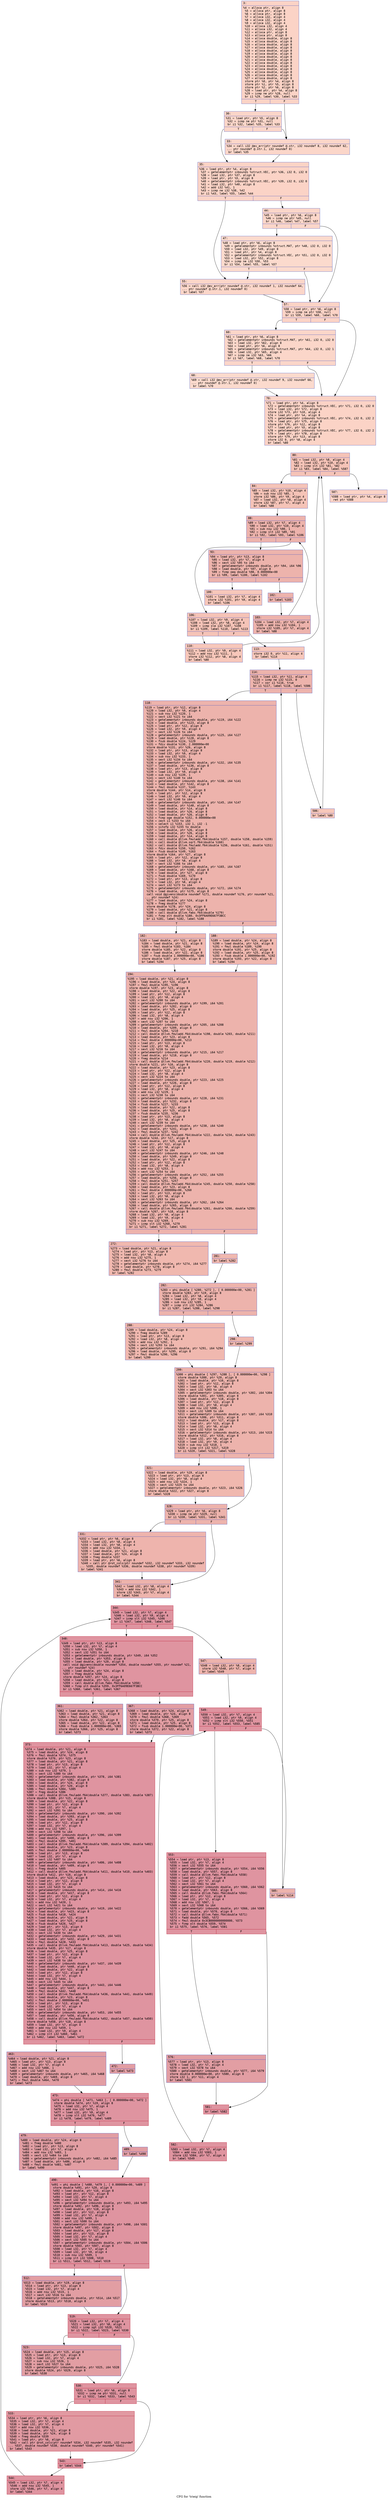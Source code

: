 digraph "CFG for 'trieig' function" {
	label="CFG for 'trieig' function";

	Node0x600001f29ef0 [shape=record,color="#3d50c3ff", style=filled, fillcolor="#f59c7d70" fontname="Courier",label="{3:\l|  %4 = alloca ptr, align 8\l  %5 = alloca ptr, align 8\l  %6 = alloca ptr, align 8\l  %7 = alloca i32, align 4\l  %8 = alloca i32, align 4\l  %9 = alloca i32, align 4\l  %10 = alloca i32, align 4\l  %11 = alloca i32, align 4\l  %12 = alloca ptr, align 8\l  %13 = alloca ptr, align 8\l  %14 = alloca double, align 8\l  %15 = alloca double, align 8\l  %16 = alloca double, align 8\l  %17 = alloca double, align 8\l  %18 = alloca double, align 8\l  %19 = alloca double, align 8\l  %20 = alloca double, align 8\l  %21 = alloca double, align 8\l  %22 = alloca double, align 8\l  %23 = alloca double, align 8\l  %24 = alloca double, align 8\l  %25 = alloca double, align 8\l  %26 = alloca double, align 8\l  %27 = alloca double, align 8\l  store ptr %0, ptr %4, align 8\l  store ptr %1, ptr %5, align 8\l  store ptr %2, ptr %6, align 8\l  %28 = load ptr, ptr %4, align 8\l  %29 = icmp ne ptr %28, null\l  br i1 %29, label %30, label %33\l|{<s0>T|<s1>F}}"];
	Node0x600001f29ef0:s0 -> Node0x600001f29f40[tooltip="3 -> 30\nProbability 62.50%" ];
	Node0x600001f29ef0:s1 -> Node0x600001f29f90[tooltip="3 -> 33\nProbability 37.50%" ];
	Node0x600001f29f40 [shape=record,color="#3d50c3ff", style=filled, fillcolor="#f6a38570" fontname="Courier",label="{30:\l|  %31 = load ptr, ptr %5, align 8\l  %32 = icmp ne ptr %31, null\l  br i1 %32, label %35, label %33\l|{<s0>T|<s1>F}}"];
	Node0x600001f29f40:s0 -> Node0x600001f29fe0[tooltip="30 -> 35\nProbability 62.50%" ];
	Node0x600001f29f40:s1 -> Node0x600001f29f90[tooltip="30 -> 33\nProbability 37.50%" ];
	Node0x600001f29f90 [shape=record,color="#3d50c3ff", style=filled, fillcolor="#f6a38570" fontname="Courier",label="{33:\l|  %34 = call i32 @ev_err(ptr noundef @.str, i32 noundef 8, i32 noundef 62,\l... ptr noundef @.str.1, i32 noundef 0)\l  br label %35\l}"];
	Node0x600001f29f90 -> Node0x600001f29fe0[tooltip="33 -> 35\nProbability 100.00%" ];
	Node0x600001f29fe0 [shape=record,color="#3d50c3ff", style=filled, fillcolor="#f59c7d70" fontname="Courier",label="{35:\l|  %36 = load ptr, ptr %4, align 8\l  %37 = getelementptr inbounds %struct.VEC, ptr %36, i32 0, i32 0\l  %38 = load i32, ptr %37, align 8\l  %39 = load ptr, ptr %5, align 8\l  %40 = getelementptr inbounds %struct.VEC, ptr %39, i32 0, i32 0\l  %41 = load i32, ptr %40, align 8\l  %42 = add i32 %41, 1\l  %43 = icmp ne i32 %38, %42\l  br i1 %43, label %55, label %44\l|{<s0>T|<s1>F}}"];
	Node0x600001f29fe0:s0 -> Node0x600001f2a0d0[tooltip="35 -> 55\nProbability 50.00%" ];
	Node0x600001f29fe0:s1 -> Node0x600001f2a030[tooltip="35 -> 44\nProbability 50.00%" ];
	Node0x600001f2a030 [shape=record,color="#3d50c3ff", style=filled, fillcolor="#f6a38570" fontname="Courier",label="{44:\l|  %45 = load ptr, ptr %6, align 8\l  %46 = icmp ne ptr %45, null\l  br i1 %46, label %47, label %57\l|{<s0>T|<s1>F}}"];
	Node0x600001f2a030:s0 -> Node0x600001f2a080[tooltip="44 -> 47\nProbability 62.50%" ];
	Node0x600001f2a030:s1 -> Node0x600001f2a120[tooltip="44 -> 57\nProbability 37.50%" ];
	Node0x600001f2a080 [shape=record,color="#3d50c3ff", style=filled, fillcolor="#f7ac8e70" fontname="Courier",label="{47:\l|  %48 = load ptr, ptr %6, align 8\l  %49 = getelementptr inbounds %struct.MAT, ptr %48, i32 0, i32 0\l  %50 = load i32, ptr %49, align 8\l  %51 = load ptr, ptr %4, align 8\l  %52 = getelementptr inbounds %struct.VEC, ptr %51, i32 0, i32 0\l  %53 = load i32, ptr %52, align 8\l  %54 = icmp ne i32 %50, %53\l  br i1 %54, label %55, label %57\l|{<s0>T|<s1>F}}"];
	Node0x600001f2a080:s0 -> Node0x600001f2a0d0[tooltip="47 -> 55\nProbability 50.00%" ];
	Node0x600001f2a080:s1 -> Node0x600001f2a120[tooltip="47 -> 57\nProbability 50.00%" ];
	Node0x600001f2a0d0 [shape=record,color="#3d50c3ff", style=filled, fillcolor="#f6a38570" fontname="Courier",label="{55:\l|  %56 = call i32 @ev_err(ptr noundef @.str, i32 noundef 1, i32 noundef 64,\l... ptr noundef @.str.1, i32 noundef 0)\l  br label %57\l}"];
	Node0x600001f2a0d0 -> Node0x600001f2a120[tooltip="55 -> 57\nProbability 100.00%" ];
	Node0x600001f2a120 [shape=record,color="#3d50c3ff", style=filled, fillcolor="#f59c7d70" fontname="Courier",label="{57:\l|  %58 = load ptr, ptr %6, align 8\l  %59 = icmp ne ptr %58, null\l  br i1 %59, label %60, label %70\l|{<s0>T|<s1>F}}"];
	Node0x600001f2a120:s0 -> Node0x600001f2a170[tooltip="57 -> 60\nProbability 62.50%" ];
	Node0x600001f2a120:s1 -> Node0x600001f2a210[tooltip="57 -> 70\nProbability 37.50%" ];
	Node0x600001f2a170 [shape=record,color="#3d50c3ff", style=filled, fillcolor="#f6a38570" fontname="Courier",label="{60:\l|  %61 = load ptr, ptr %6, align 8\l  %62 = getelementptr inbounds %struct.MAT, ptr %61, i32 0, i32 0\l  %63 = load i32, ptr %62, align 8\l  %64 = load ptr, ptr %6, align 8\l  %65 = getelementptr inbounds %struct.MAT, ptr %64, i32 0, i32 1\l  %66 = load i32, ptr %65, align 4\l  %67 = icmp ne i32 %63, %66\l  br i1 %67, label %68, label %70\l|{<s0>T|<s1>F}}"];
	Node0x600001f2a170:s0 -> Node0x600001f2a1c0[tooltip="60 -> 68\nProbability 50.00%" ];
	Node0x600001f2a170:s1 -> Node0x600001f2a210[tooltip="60 -> 70\nProbability 50.00%" ];
	Node0x600001f2a1c0 [shape=record,color="#3d50c3ff", style=filled, fillcolor="#f7ac8e70" fontname="Courier",label="{68:\l|  %69 = call i32 @ev_err(ptr noundef @.str, i32 noundef 9, i32 noundef 66,\l... ptr noundef @.str.1, i32 noundef 0)\l  br label %70\l}"];
	Node0x600001f2a1c0 -> Node0x600001f2a210[tooltip="68 -> 70\nProbability 100.00%" ];
	Node0x600001f2a210 [shape=record,color="#3d50c3ff", style=filled, fillcolor="#f59c7d70" fontname="Courier",label="{70:\l|  %71 = load ptr, ptr %4, align 8\l  %72 = getelementptr inbounds %struct.VEC, ptr %71, i32 0, i32 0\l  %73 = load i32, ptr %72, align 8\l  store i32 %73, ptr %10, align 4\l  %74 = load ptr, ptr %4, align 8\l  %75 = getelementptr inbounds %struct.VEC, ptr %74, i32 0, i32 2\l  %76 = load ptr, ptr %75, align 8\l  store ptr %76, ptr %12, align 8\l  %77 = load ptr, ptr %5, align 8\l  %78 = getelementptr inbounds %struct.VEC, ptr %77, i32 0, i32 2\l  %79 = load ptr, ptr %78, align 8\l  store ptr %79, ptr %13, align 8\l  store i32 0, ptr %8, align 4\l  br label %80\l}"];
	Node0x600001f2a210 -> Node0x600001f2a260[tooltip="70 -> 80\nProbability 100.00%" ];
	Node0x600001f2a260 [shape=record,color="#3d50c3ff", style=filled, fillcolor="#e8765c70" fontname="Courier",label="{80:\l|  %81 = load i32, ptr %8, align 4\l  %82 = load i32, ptr %10, align 4\l  %83 = icmp slt i32 %81, %82\l  br i1 %83, label %84, label %587\l|{<s0>T|<s1>F}}"];
	Node0x600001f2a260:s0 -> Node0x600001f2a2b0[tooltip="80 -> 84\nProbability 96.88%" ];
	Node0x600001f2a260:s1 -> Node0x600001f2b250[tooltip="80 -> 587\nProbability 3.12%" ];
	Node0x600001f2a2b0 [shape=record,color="#3d50c3ff", style=filled, fillcolor="#e8765c70" fontname="Courier",label="{84:\l|  %85 = load i32, ptr %10, align 4\l  %86 = sub nsw i32 %85, 1\l  store i32 %86, ptr %9, align 4\l  %87 = load i32, ptr %8, align 4\l  store i32 %87, ptr %7, align 4\l  br label %88\l}"];
	Node0x600001f2a2b0 -> Node0x600001f2a300[tooltip="84 -> 88\nProbability 100.00%" ];
	Node0x600001f2a300 [shape=record,color="#3d50c3ff", style=filled, fillcolor="#d6524470" fontname="Courier",label="{88:\l|  %89 = load i32, ptr %7, align 4\l  %90 = load i32, ptr %10, align 4\l  %91 = sub nsw i32 %90, 1\l  %92 = icmp slt i32 %89, %91\l  br i1 %92, label %93, label %106\l|{<s0>T|<s1>F}}"];
	Node0x600001f2a300:s0 -> Node0x600001f2a350[tooltip="88 -> 93\nProbability 96.88%" ];
	Node0x600001f2a300:s1 -> Node0x600001f2a490[tooltip="88 -> 106\nProbability 3.12%" ];
	Node0x600001f2a350 [shape=record,color="#3d50c3ff", style=filled, fillcolor="#d6524470" fontname="Courier",label="{93:\l|  %94 = load ptr, ptr %13, align 8\l  %95 = load i32, ptr %7, align 4\l  %96 = sext i32 %95 to i64\l  %97 = getelementptr inbounds double, ptr %94, i64 %96\l  %98 = load double, ptr %97, align 8\l  %99 = fcmp oeq double %98, 0.000000e+00\l  br i1 %99, label %100, label %102\l|{<s0>T|<s1>F}}"];
	Node0x600001f2a350:s0 -> Node0x600001f2a3a0[tooltip="93 -> 100\nProbability 3.12%" ];
	Node0x600001f2a350:s1 -> Node0x600001f2a3f0[tooltip="93 -> 102\nProbability 96.88%" ];
	Node0x600001f2a3a0 [shape=record,color="#3d50c3ff", style=filled, fillcolor="#ec7f6370" fontname="Courier",label="{100:\l|  %101 = load i32, ptr %7, align 4\l  store i32 %101, ptr %9, align 4\l  br label %106\l}"];
	Node0x600001f2a3a0 -> Node0x600001f2a490[tooltip="100 -> 106\nProbability 100.00%" ];
	Node0x600001f2a3f0 [shape=record,color="#3d50c3ff", style=filled, fillcolor="#d6524470" fontname="Courier",label="{102:\l|  br label %103\l}"];
	Node0x600001f2a3f0 -> Node0x600001f2a440[tooltip="102 -> 103\nProbability 100.00%" ];
	Node0x600001f2a440 [shape=record,color="#3d50c3ff", style=filled, fillcolor="#d6524470" fontname="Courier",label="{103:\l|  %104 = load i32, ptr %7, align 4\l  %105 = add nsw i32 %104, 1\l  store i32 %105, ptr %7, align 4\l  br label %88\l}"];
	Node0x600001f2a440 -> Node0x600001f2a300[tooltip="103 -> 88\nProbability 100.00%" ];
	Node0x600001f2a490 [shape=record,color="#3d50c3ff", style=filled, fillcolor="#e8765c70" fontname="Courier",label="{106:\l|  %107 = load i32, ptr %9, align 4\l  %108 = load i32, ptr %8, align 4\l  %109 = icmp sle i32 %107, %108\l  br i1 %109, label %110, label %113\l|{<s0>T|<s1>F}}"];
	Node0x600001f2a490:s0 -> Node0x600001f2a4e0[tooltip="106 -> 110\nProbability 50.00%" ];
	Node0x600001f2a490:s1 -> Node0x600001f2a530[tooltip="106 -> 113\nProbability 50.00%" ];
	Node0x600001f2a4e0 [shape=record,color="#3d50c3ff", style=filled, fillcolor="#ec7f6370" fontname="Courier",label="{110:\l|  %111 = load i32, ptr %9, align 4\l  %112 = add nsw i32 %111, 1\l  store i32 %112, ptr %8, align 4\l  br label %80\l}"];
	Node0x600001f2a4e0 -> Node0x600001f2a260[tooltip="110 -> 80\nProbability 100.00%" ];
	Node0x600001f2a530 [shape=record,color="#3d50c3ff", style=filled, fillcolor="#ec7f6370" fontname="Courier",label="{113:\l|  store i32 0, ptr %11, align 4\l  br label %114\l}"];
	Node0x600001f2a530 -> Node0x600001f2a580[tooltip="113 -> 114\nProbability 100.00%" ];
	Node0x600001f2a580 [shape=record,color="#3d50c3ff", style=filled, fillcolor="#d6524470" fontname="Courier",label="{114:\l|  %115 = load i32, ptr %11, align 4\l  %116 = icmp ne i32 %115, 0\l  %117 = xor i1 %116, true\l  br i1 %117, label %118, label %586\l|{<s0>T|<s1>F}}"];
	Node0x600001f2a580:s0 -> Node0x600001f2a5d0[tooltip="114 -> 118\nProbability 96.88%" ];
	Node0x600001f2a580:s1 -> Node0x600001f2b200[tooltip="114 -> 586\nProbability 3.12%" ];
	Node0x600001f2a5d0 [shape=record,color="#3d50c3ff", style=filled, fillcolor="#d6524470" fontname="Courier",label="{118:\l|  %119 = load ptr, ptr %12, align 8\l  %120 = load i32, ptr %9, align 4\l  %121 = sub nsw i32 %120, 1\l  %122 = sext i32 %121 to i64\l  %123 = getelementptr inbounds double, ptr %119, i64 %122\l  %124 = load double, ptr %123, align 8\l  %125 = load ptr, ptr %12, align 8\l  %126 = load i32, ptr %9, align 4\l  %127 = sext i32 %126 to i64\l  %128 = getelementptr inbounds double, ptr %125, i64 %127\l  %129 = load double, ptr %128, align 8\l  %130 = fsub double %124, %129\l  %131 = fdiv double %130, 2.000000e+00\l  store double %131, ptr %26, align 8\l  %132 = load ptr, ptr %13, align 8\l  %133 = load i32, ptr %9, align 4\l  %134 = sub nsw i32 %133, 1\l  %135 = sext i32 %134 to i64\l  %136 = getelementptr inbounds double, ptr %132, i64 %135\l  %137 = load double, ptr %136, align 8\l  %138 = load ptr, ptr %13, align 8\l  %139 = load i32, ptr %9, align 4\l  %140 = sub nsw i32 %139, 1\l  %141 = sext i32 %140 to i64\l  %142 = getelementptr inbounds double, ptr %138, i64 %141\l  %143 = load double, ptr %142, align 8\l  %144 = fmul double %137, %143\l  store double %144, ptr %14, align 8\l  %145 = load ptr, ptr %12, align 8\l  %146 = load i32, ptr %9, align 4\l  %147 = sext i32 %146 to i64\l  %148 = getelementptr inbounds double, ptr %145, i64 %147\l  %149 = load double, ptr %148, align 8\l  %150 = load double, ptr %14, align 8\l  %151 = load double, ptr %26, align 8\l  %152 = load double, ptr %26, align 8\l  %153 = fcmp oge double %152, 0.000000e+00\l  %154 = zext i1 %153 to i64\l  %155 = select i1 %153, i32 1, i32 -1\l  %156 = sitofp i32 %155 to double\l  %157 = load double, ptr %26, align 8\l  %158 = load double, ptr %26, align 8\l  %159 = load double, ptr %14, align 8\l  %160 = call double @llvm.fmuladd.f64(double %157, double %158, double %159)\l  %161 = call double @llvm.sqrt.f64(double %160)\l  %162 = call double @llvm.fmuladd.f64(double %156, double %161, double %151)\l  %163 = fdiv double %150, %162\l  %164 = fsub double %149, %163\l  store double %164, ptr %27, align 8\l  %165 = load ptr, ptr %12, align 8\l  %166 = load i32, ptr %8, align 4\l  %167 = sext i32 %166 to i64\l  %168 = getelementptr inbounds double, ptr %165, i64 %167\l  %169 = load double, ptr %168, align 8\l  %170 = load double, ptr %27, align 8\l  %171 = fsub double %169, %170\l  %172 = load ptr, ptr %13, align 8\l  %173 = load i32, ptr %8, align 4\l  %174 = sext i32 %173 to i64\l  %175 = getelementptr inbounds double, ptr %172, i64 %174\l  %176 = load double, ptr %175, align 8\l  call void @givens(double noundef %171, double noundef %176, ptr noundef %21,\l... ptr noundef %24)\l  %177 = load double, ptr %24, align 8\l  %178 = fneg double %177\l  store double %178, ptr %24, align 8\l  %179 = load double, ptr %21, align 8\l  %180 = call double @llvm.fabs.f64(double %179)\l  %181 = fcmp olt double %180, 0x3FF6A09E667F3BCC\l  br i1 %181, label %182, label %188\l|{<s0>T|<s1>F}}"];
	Node0x600001f2a5d0:s0 -> Node0x600001f2a620[tooltip="118 -> 182\nProbability 50.00%" ];
	Node0x600001f2a5d0:s1 -> Node0x600001f2a670[tooltip="118 -> 188\nProbability 50.00%" ];
	Node0x600001f2a620 [shape=record,color="#3d50c3ff", style=filled, fillcolor="#dc5d4a70" fontname="Courier",label="{182:\l|  %183 = load double, ptr %21, align 8\l  %184 = load double, ptr %21, align 8\l  %185 = fmul double %183, %184\l  store double %185, ptr %22, align 8\l  %186 = load double, ptr %22, align 8\l  %187 = fsub double 1.000000e+00, %186\l  store double %187, ptr %25, align 8\l  br label %194\l}"];
	Node0x600001f2a620 -> Node0x600001f2a6c0[tooltip="182 -> 194\nProbability 100.00%" ];
	Node0x600001f2a670 [shape=record,color="#3d50c3ff", style=filled, fillcolor="#dc5d4a70" fontname="Courier",label="{188:\l|  %189 = load double, ptr %24, align 8\l  %190 = load double, ptr %24, align 8\l  %191 = fmul double %189, %190\l  store double %191, ptr %25, align 8\l  %192 = load double, ptr %25, align 8\l  %193 = fsub double 1.000000e+00, %192\l  store double %193, ptr %22, align 8\l  br label %194\l}"];
	Node0x600001f2a670 -> Node0x600001f2a6c0[tooltip="188 -> 194\nProbability 100.00%" ];
	Node0x600001f2a6c0 [shape=record,color="#3d50c3ff", style=filled, fillcolor="#d6524470" fontname="Courier",label="{194:\l|  %195 = load double, ptr %21, align 8\l  %196 = load double, ptr %24, align 8\l  %197 = fmul double %195, %196\l  store double %197, ptr %23, align 8\l  %198 = load double, ptr %22, align 8\l  %199 = load ptr, ptr %12, align 8\l  %200 = load i32, ptr %8, align 4\l  %201 = sext i32 %200 to i64\l  %202 = getelementptr inbounds double, ptr %199, i64 %201\l  %203 = load double, ptr %202, align 8\l  %204 = load double, ptr %25, align 8\l  %205 = load ptr, ptr %12, align 8\l  %206 = load i32, ptr %8, align 4\l  %207 = add nsw i32 %206, 1\l  %208 = sext i32 %207 to i64\l  %209 = getelementptr inbounds double, ptr %205, i64 %208\l  %210 = load double, ptr %209, align 8\l  %211 = fmul double %204, %210\l  %212 = call double @llvm.fmuladd.f64(double %198, double %203, double %211)\l  %213 = load double, ptr %23, align 8\l  %214 = fmul double 2.000000e+00, %213\l  %215 = load ptr, ptr %13, align 8\l  %216 = load i32, ptr %8, align 4\l  %217 = sext i32 %216 to i64\l  %218 = getelementptr inbounds double, ptr %215, i64 %217\l  %219 = load double, ptr %218, align 8\l  %220 = fneg double %214\l  %221 = call double @llvm.fmuladd.f64(double %220, double %219, double %212)\l  store double %221, ptr %16, align 8\l  %222 = load double, ptr %23, align 8\l  %223 = load ptr, ptr %12, align 8\l  %224 = load i32, ptr %8, align 4\l  %225 = sext i32 %224 to i64\l  %226 = getelementptr inbounds double, ptr %223, i64 %225\l  %227 = load double, ptr %226, align 8\l  %228 = load ptr, ptr %12, align 8\l  %229 = load i32, ptr %8, align 4\l  %230 = add nsw i32 %229, 1\l  %231 = sext i32 %230 to i64\l  %232 = getelementptr inbounds double, ptr %228, i64 %231\l  %233 = load double, ptr %232, align 8\l  %234 = fsub double %227, %233\l  %235 = load double, ptr %22, align 8\l  %236 = load double, ptr %25, align 8\l  %237 = fsub double %235, %236\l  %238 = load ptr, ptr %13, align 8\l  %239 = load i32, ptr %8, align 4\l  %240 = sext i32 %239 to i64\l  %241 = getelementptr inbounds double, ptr %238, i64 %240\l  %242 = load double, ptr %241, align 8\l  %243 = fmul double %237, %242\l  %244 = call double @llvm.fmuladd.f64(double %222, double %234, double %243)\l  store double %244, ptr %17, align 8\l  %245 = load double, ptr %25, align 8\l  %246 = load ptr, ptr %12, align 8\l  %247 = load i32, ptr %8, align 4\l  %248 = sext i32 %247 to i64\l  %249 = getelementptr inbounds double, ptr %246, i64 %248\l  %250 = load double, ptr %249, align 8\l  %251 = load double, ptr %22, align 8\l  %252 = load ptr, ptr %12, align 8\l  %253 = load i32, ptr %8, align 4\l  %254 = add nsw i32 %253, 1\l  %255 = sext i32 %254 to i64\l  %256 = getelementptr inbounds double, ptr %252, i64 %255\l  %257 = load double, ptr %256, align 8\l  %258 = fmul double %251, %257\l  %259 = call double @llvm.fmuladd.f64(double %245, double %250, double %258)\l  %260 = load double, ptr %23, align 8\l  %261 = fmul double 2.000000e+00, %260\l  %262 = load ptr, ptr %13, align 8\l  %263 = load i32, ptr %8, align 4\l  %264 = sext i32 %263 to i64\l  %265 = getelementptr inbounds double, ptr %262, i64 %264\l  %266 = load double, ptr %265, align 8\l  %267 = call double @llvm.fmuladd.f64(double %261, double %266, double %259)\l  store double %267, ptr %18, align 8\l  %268 = load i32, ptr %8, align 4\l  %269 = load i32, ptr %9, align 4\l  %270 = sub nsw i32 %269, 1\l  %271 = icmp slt i32 %268, %270\l  br i1 %271, label %272, label %281\l|{<s0>T|<s1>F}}"];
	Node0x600001f2a6c0:s0 -> Node0x600001f2a710[tooltip="194 -> 272\nProbability 50.00%" ];
	Node0x600001f2a6c0:s1 -> Node0x600001f2a760[tooltip="194 -> 281\nProbability 50.00%" ];
	Node0x600001f2a710 [shape=record,color="#3d50c3ff", style=filled, fillcolor="#dc5d4a70" fontname="Courier",label="{272:\l|  %273 = load double, ptr %21, align 8\l  %274 = load ptr, ptr %13, align 8\l  %275 = load i32, ptr %8, align 4\l  %276 = add nsw i32 %275, 1\l  %277 = sext i32 %276 to i64\l  %278 = getelementptr inbounds double, ptr %274, i64 %277\l  %279 = load double, ptr %278, align 8\l  %280 = fmul double %273, %279\l  br label %282\l}"];
	Node0x600001f2a710 -> Node0x600001f2a7b0[tooltip="272 -> 282\nProbability 100.00%" ];
	Node0x600001f2a760 [shape=record,color="#3d50c3ff", style=filled, fillcolor="#dc5d4a70" fontname="Courier",label="{281:\l|  br label %282\l}"];
	Node0x600001f2a760 -> Node0x600001f2a7b0[tooltip="281 -> 282\nProbability 100.00%" ];
	Node0x600001f2a7b0 [shape=record,color="#3d50c3ff", style=filled, fillcolor="#d6524470" fontname="Courier",label="{282:\l|  %283 = phi double [ %280, %272 ], [ 0.000000e+00, %281 ]\l  store double %283, ptr %19, align 8\l  %284 = load i32, ptr %8, align 4\l  %285 = load i32, ptr %9, align 4\l  %286 = sub nsw i32 %285, 1\l  %287 = icmp slt i32 %284, %286\l  br i1 %287, label %288, label %298\l|{<s0>T|<s1>F}}"];
	Node0x600001f2a7b0:s0 -> Node0x600001f2a800[tooltip="282 -> 288\nProbability 50.00%" ];
	Node0x600001f2a7b0:s1 -> Node0x600001f2a850[tooltip="282 -> 298\nProbability 50.00%" ];
	Node0x600001f2a800 [shape=record,color="#3d50c3ff", style=filled, fillcolor="#dc5d4a70" fontname="Courier",label="{288:\l|  %289 = load double, ptr %24, align 8\l  %290 = fneg double %289\l  %291 = load ptr, ptr %13, align 8\l  %292 = load i32, ptr %8, align 4\l  %293 = add nsw i32 %292, 1\l  %294 = sext i32 %293 to i64\l  %295 = getelementptr inbounds double, ptr %291, i64 %294\l  %296 = load double, ptr %295, align 8\l  %297 = fmul double %290, %296\l  br label %299\l}"];
	Node0x600001f2a800 -> Node0x600001f2a8a0[tooltip="288 -> 299\nProbability 100.00%" ];
	Node0x600001f2a850 [shape=record,color="#3d50c3ff", style=filled, fillcolor="#dc5d4a70" fontname="Courier",label="{298:\l|  br label %299\l}"];
	Node0x600001f2a850 -> Node0x600001f2a8a0[tooltip="298 -> 299\nProbability 100.00%" ];
	Node0x600001f2a8a0 [shape=record,color="#3d50c3ff", style=filled, fillcolor="#d6524470" fontname="Courier",label="{299:\l|  %300 = phi double [ %297, %288 ], [ 0.000000e+00, %298 ]\l  store double %300, ptr %20, align 8\l  %301 = load double, ptr %16, align 8\l  %302 = load ptr, ptr %12, align 8\l  %303 = load i32, ptr %8, align 4\l  %304 = sext i32 %303 to i64\l  %305 = getelementptr inbounds double, ptr %302, i64 %304\l  store double %301, ptr %305, align 8\l  %306 = load double, ptr %18, align 8\l  %307 = load ptr, ptr %12, align 8\l  %308 = load i32, ptr %8, align 4\l  %309 = add nsw i32 %308, 1\l  %310 = sext i32 %309 to i64\l  %311 = getelementptr inbounds double, ptr %307, i64 %310\l  store double %306, ptr %311, align 8\l  %312 = load double, ptr %17, align 8\l  %313 = load ptr, ptr %13, align 8\l  %314 = load i32, ptr %8, align 4\l  %315 = sext i32 %314 to i64\l  %316 = getelementptr inbounds double, ptr %313, i64 %315\l  store double %312, ptr %316, align 8\l  %317 = load i32, ptr %8, align 4\l  %318 = load i32, ptr %9, align 4\l  %319 = sub nsw i32 %318, 1\l  %320 = icmp slt i32 %317, %319\l  br i1 %320, label %321, label %328\l|{<s0>T|<s1>F}}"];
	Node0x600001f2a8a0:s0 -> Node0x600001f2a8f0[tooltip="299 -> 321\nProbability 50.00%" ];
	Node0x600001f2a8a0:s1 -> Node0x600001f2a940[tooltip="299 -> 328\nProbability 50.00%" ];
	Node0x600001f2a8f0 [shape=record,color="#3d50c3ff", style=filled, fillcolor="#dc5d4a70" fontname="Courier",label="{321:\l|  %322 = load double, ptr %19, align 8\l  %323 = load ptr, ptr %13, align 8\l  %324 = load i32, ptr %8, align 4\l  %325 = add nsw i32 %324, 1\l  %326 = sext i32 %325 to i64\l  %327 = getelementptr inbounds double, ptr %323, i64 %326\l  store double %322, ptr %327, align 8\l  br label %328\l}"];
	Node0x600001f2a8f0 -> Node0x600001f2a940[tooltip="321 -> 328\nProbability 100.00%" ];
	Node0x600001f2a940 [shape=record,color="#3d50c3ff", style=filled, fillcolor="#d6524470" fontname="Courier",label="{328:\l|  %329 = load ptr, ptr %6, align 8\l  %330 = icmp ne ptr %329, null\l  br i1 %330, label %331, label %341\l|{<s0>T|<s1>F}}"];
	Node0x600001f2a940:s0 -> Node0x600001f2a990[tooltip="328 -> 331\nProbability 62.50%" ];
	Node0x600001f2a940:s1 -> Node0x600001f2a9e0[tooltip="328 -> 341\nProbability 37.50%" ];
	Node0x600001f2a990 [shape=record,color="#3d50c3ff", style=filled, fillcolor="#d8564670" fontname="Courier",label="{331:\l|  %332 = load ptr, ptr %6, align 8\l  %333 = load i32, ptr %8, align 4\l  %334 = load i32, ptr %8, align 4\l  %335 = add nsw i32 %334, 1\l  %336 = load double, ptr %21, align 8\l  %337 = load double, ptr %24, align 8\l  %338 = fneg double %337\l  %339 = load ptr, ptr %6, align 8\l  %340 = call ptr @rot_cols(ptr noundef %332, i32 noundef %333, i32 noundef\l... %335, double noundef %336, double noundef %338, ptr noundef %339)\l  br label %341\l}"];
	Node0x600001f2a990 -> Node0x600001f2a9e0[tooltip="331 -> 341\nProbability 100.00%" ];
	Node0x600001f2a9e0 [shape=record,color="#3d50c3ff", style=filled, fillcolor="#d6524470" fontname="Courier",label="{341:\l|  %342 = load i32, ptr %8, align 4\l  %343 = add nsw i32 %342, 1\l  store i32 %343, ptr %7, align 4\l  br label %344\l}"];
	Node0x600001f2a9e0 -> Node0x600001f2aa30[tooltip="341 -> 344\nProbability 100.00%" ];
	Node0x600001f2aa30 [shape=record,color="#b70d28ff", style=filled, fillcolor="#b70d2870" fontname="Courier",label="{344:\l|  %345 = load i32, ptr %7, align 4\l  %346 = load i32, ptr %9, align 4\l  %347 = icmp slt i32 %345, %346\l  br i1 %347, label %348, label %547\l|{<s0>T|<s1>F}}"];
	Node0x600001f2aa30:s0 -> Node0x600001f2aa80[tooltip="344 -> 348\nProbability 96.88%" ];
	Node0x600001f2aa30:s1 -> Node0x600001f2afd0[tooltip="344 -> 547\nProbability 3.12%" ];
	Node0x600001f2aa80 [shape=record,color="#b70d28ff", style=filled, fillcolor="#b70d2870" fontname="Courier",label="{348:\l|  %349 = load ptr, ptr %13, align 8\l  %350 = load i32, ptr %7, align 4\l  %351 = sub nsw i32 %350, 1\l  %352 = sext i32 %351 to i64\l  %353 = getelementptr inbounds double, ptr %349, i64 %352\l  %354 = load double, ptr %353, align 8\l  %355 = load double, ptr %20, align 8\l  call void @givens(double noundef %354, double noundef %355, ptr noundef %21,\l... ptr noundef %24)\l  %356 = load double, ptr %24, align 8\l  %357 = fneg double %356\l  store double %357, ptr %24, align 8\l  %358 = load double, ptr %21, align 8\l  %359 = call double @llvm.fabs.f64(double %358)\l  %360 = fcmp olt double %359, 0x3FF6A09E667F3BCC\l  br i1 %360, label %361, label %367\l|{<s0>T|<s1>F}}"];
	Node0x600001f2aa80:s0 -> Node0x600001f2aad0[tooltip="348 -> 361\nProbability 50.00%" ];
	Node0x600001f2aa80:s1 -> Node0x600001f2ab20[tooltip="348 -> 367\nProbability 50.00%" ];
	Node0x600001f2aad0 [shape=record,color="#3d50c3ff", style=filled, fillcolor="#be242e70" fontname="Courier",label="{361:\l|  %362 = load double, ptr %21, align 8\l  %363 = load double, ptr %21, align 8\l  %364 = fmul double %362, %363\l  store double %364, ptr %22, align 8\l  %365 = load double, ptr %22, align 8\l  %366 = fsub double 1.000000e+00, %365\l  store double %366, ptr %25, align 8\l  br label %373\l}"];
	Node0x600001f2aad0 -> Node0x600001f2ab70[tooltip="361 -> 373\nProbability 100.00%" ];
	Node0x600001f2ab20 [shape=record,color="#3d50c3ff", style=filled, fillcolor="#be242e70" fontname="Courier",label="{367:\l|  %368 = load double, ptr %24, align 8\l  %369 = load double, ptr %24, align 8\l  %370 = fmul double %368, %369\l  store double %370, ptr %25, align 8\l  %371 = load double, ptr %25, align 8\l  %372 = fsub double 1.000000e+00, %371\l  store double %372, ptr %22, align 8\l  br label %373\l}"];
	Node0x600001f2ab20 -> Node0x600001f2ab70[tooltip="367 -> 373\nProbability 100.00%" ];
	Node0x600001f2ab70 [shape=record,color="#b70d28ff", style=filled, fillcolor="#b70d2870" fontname="Courier",label="{373:\l|  %374 = load double, ptr %21, align 8\l  %375 = load double, ptr %24, align 8\l  %376 = fmul double %374, %375\l  store double %376, ptr %23, align 8\l  %377 = load double, ptr %21, align 8\l  %378 = load ptr, ptr %13, align 8\l  %379 = load i32, ptr %7, align 4\l  %380 = sub nsw i32 %379, 1\l  %381 = sext i32 %380 to i64\l  %382 = getelementptr inbounds double, ptr %378, i64 %381\l  %383 = load double, ptr %382, align 8\l  %384 = load double, ptr %24, align 8\l  %385 = load double, ptr %20, align 8\l  %386 = fmul double %384, %385\l  %387 = fneg double %386\l  %388 = call double @llvm.fmuladd.f64(double %377, double %383, double %387)\l  store double %388, ptr %15, align 8\l  %389 = load double, ptr %22, align 8\l  %390 = load ptr, ptr %12, align 8\l  %391 = load i32, ptr %7, align 4\l  %392 = sext i32 %391 to i64\l  %393 = getelementptr inbounds double, ptr %390, i64 %392\l  %394 = load double, ptr %393, align 8\l  %395 = load double, ptr %25, align 8\l  %396 = load ptr, ptr %12, align 8\l  %397 = load i32, ptr %7, align 4\l  %398 = add nsw i32 %397, 1\l  %399 = sext i32 %398 to i64\l  %400 = getelementptr inbounds double, ptr %396, i64 %399\l  %401 = load double, ptr %400, align 8\l  %402 = fmul double %395, %401\l  %403 = call double @llvm.fmuladd.f64(double %389, double %394, double %402)\l  %404 = load double, ptr %23, align 8\l  %405 = fmul double 2.000000e+00, %404\l  %406 = load ptr, ptr %13, align 8\l  %407 = load i32, ptr %7, align 4\l  %408 = sext i32 %407 to i64\l  %409 = getelementptr inbounds double, ptr %406, i64 %408\l  %410 = load double, ptr %409, align 8\l  %411 = fneg double %405\l  %412 = call double @llvm.fmuladd.f64(double %411, double %410, double %403)\l  store double %412, ptr %16, align 8\l  %413 = load double, ptr %23, align 8\l  %414 = load ptr, ptr %12, align 8\l  %415 = load i32, ptr %7, align 4\l  %416 = sext i32 %415 to i64\l  %417 = getelementptr inbounds double, ptr %414, i64 %416\l  %418 = load double, ptr %417, align 8\l  %419 = load ptr, ptr %12, align 8\l  %420 = load i32, ptr %7, align 4\l  %421 = add nsw i32 %420, 1\l  %422 = sext i32 %421 to i64\l  %423 = getelementptr inbounds double, ptr %419, i64 %422\l  %424 = load double, ptr %423, align 8\l  %425 = fsub double %418, %424\l  %426 = load double, ptr %22, align 8\l  %427 = load double, ptr %25, align 8\l  %428 = fsub double %426, %427\l  %429 = load ptr, ptr %13, align 8\l  %430 = load i32, ptr %7, align 4\l  %431 = sext i32 %430 to i64\l  %432 = getelementptr inbounds double, ptr %429, i64 %431\l  %433 = load double, ptr %432, align 8\l  %434 = fmul double %428, %433\l  %435 = call double @llvm.fmuladd.f64(double %413, double %425, double %434)\l  store double %435, ptr %17, align 8\l  %436 = load double, ptr %25, align 8\l  %437 = load ptr, ptr %12, align 8\l  %438 = load i32, ptr %7, align 4\l  %439 = sext i32 %438 to i64\l  %440 = getelementptr inbounds double, ptr %437, i64 %439\l  %441 = load double, ptr %440, align 8\l  %442 = load double, ptr %22, align 8\l  %443 = load ptr, ptr %12, align 8\l  %444 = load i32, ptr %7, align 4\l  %445 = add nsw i32 %444, 1\l  %446 = sext i32 %445 to i64\l  %447 = getelementptr inbounds double, ptr %443, i64 %446\l  %448 = load double, ptr %447, align 8\l  %449 = fmul double %442, %448\l  %450 = call double @llvm.fmuladd.f64(double %436, double %441, double %449)\l  %451 = load double, ptr %23, align 8\l  %452 = fmul double 2.000000e+00, %451\l  %453 = load ptr, ptr %13, align 8\l  %454 = load i32, ptr %7, align 4\l  %455 = sext i32 %454 to i64\l  %456 = getelementptr inbounds double, ptr %453, i64 %455\l  %457 = load double, ptr %456, align 8\l  %458 = call double @llvm.fmuladd.f64(double %452, double %457, double %450)\l  store double %458, ptr %18, align 8\l  %459 = load i32, ptr %7, align 4\l  %460 = add nsw i32 %459, 1\l  %461 = load i32, ptr %9, align 4\l  %462 = icmp slt i32 %460, %461\l  br i1 %462, label %463, label %472\l|{<s0>T|<s1>F}}"];
	Node0x600001f2ab70:s0 -> Node0x600001f2abc0[tooltip="373 -> 463\nProbability 50.00%" ];
	Node0x600001f2ab70:s1 -> Node0x600001f2ac10[tooltip="373 -> 472\nProbability 50.00%" ];
	Node0x600001f2abc0 [shape=record,color="#3d50c3ff", style=filled, fillcolor="#be242e70" fontname="Courier",label="{463:\l|  %464 = load double, ptr %21, align 8\l  %465 = load ptr, ptr %13, align 8\l  %466 = load i32, ptr %7, align 4\l  %467 = add nsw i32 %466, 1\l  %468 = sext i32 %467 to i64\l  %469 = getelementptr inbounds double, ptr %465, i64 %468\l  %470 = load double, ptr %469, align 8\l  %471 = fmul double %464, %470\l  br label %473\l}"];
	Node0x600001f2abc0 -> Node0x600001f2ac60[tooltip="463 -> 473\nProbability 100.00%" ];
	Node0x600001f2ac10 [shape=record,color="#3d50c3ff", style=filled, fillcolor="#be242e70" fontname="Courier",label="{472:\l|  br label %473\l}"];
	Node0x600001f2ac10 -> Node0x600001f2ac60[tooltip="472 -> 473\nProbability 100.00%" ];
	Node0x600001f2ac60 [shape=record,color="#b70d28ff", style=filled, fillcolor="#b70d2870" fontname="Courier",label="{473:\l|  %474 = phi double [ %471, %463 ], [ 0.000000e+00, %472 ]\l  store double %474, ptr %19, align 8\l  %475 = load i32, ptr %7, align 4\l  %476 = add nsw i32 %475, 1\l  %477 = load i32, ptr %9, align 4\l  %478 = icmp slt i32 %476, %477\l  br i1 %478, label %479, label %489\l|{<s0>T|<s1>F}}"];
	Node0x600001f2ac60:s0 -> Node0x600001f2acb0[tooltip="473 -> 479\nProbability 50.00%" ];
	Node0x600001f2ac60:s1 -> Node0x600001f2ad00[tooltip="473 -> 489\nProbability 50.00%" ];
	Node0x600001f2acb0 [shape=record,color="#3d50c3ff", style=filled, fillcolor="#be242e70" fontname="Courier",label="{479:\l|  %480 = load double, ptr %24, align 8\l  %481 = fneg double %480\l  %482 = load ptr, ptr %13, align 8\l  %483 = load i32, ptr %7, align 4\l  %484 = add nsw i32 %483, 1\l  %485 = sext i32 %484 to i64\l  %486 = getelementptr inbounds double, ptr %482, i64 %485\l  %487 = load double, ptr %486, align 8\l  %488 = fmul double %481, %487\l  br label %490\l}"];
	Node0x600001f2acb0 -> Node0x600001f2ad50[tooltip="479 -> 490\nProbability 100.00%" ];
	Node0x600001f2ad00 [shape=record,color="#3d50c3ff", style=filled, fillcolor="#be242e70" fontname="Courier",label="{489:\l|  br label %490\l}"];
	Node0x600001f2ad00 -> Node0x600001f2ad50[tooltip="489 -> 490\nProbability 100.00%" ];
	Node0x600001f2ad50 [shape=record,color="#b70d28ff", style=filled, fillcolor="#b70d2870" fontname="Courier",label="{490:\l|  %491 = phi double [ %488, %479 ], [ 0.000000e+00, %489 ]\l  store double %491, ptr %20, align 8\l  %492 = load double, ptr %16, align 8\l  %493 = load ptr, ptr %12, align 8\l  %494 = load i32, ptr %7, align 4\l  %495 = sext i32 %494 to i64\l  %496 = getelementptr inbounds double, ptr %493, i64 %495\l  store double %492, ptr %496, align 8\l  %497 = load double, ptr %18, align 8\l  %498 = load ptr, ptr %12, align 8\l  %499 = load i32, ptr %7, align 4\l  %500 = add nsw i32 %499, 1\l  %501 = sext i32 %500 to i64\l  %502 = getelementptr inbounds double, ptr %498, i64 %501\l  store double %497, ptr %502, align 8\l  %503 = load double, ptr %17, align 8\l  %504 = load ptr, ptr %13, align 8\l  %505 = load i32, ptr %7, align 4\l  %506 = sext i32 %505 to i64\l  %507 = getelementptr inbounds double, ptr %504, i64 %506\l  store double %503, ptr %507, align 8\l  %508 = load i32, ptr %7, align 4\l  %509 = load i32, ptr %9, align 4\l  %510 = sub nsw i32 %509, 1\l  %511 = icmp slt i32 %508, %510\l  br i1 %511, label %512, label %519\l|{<s0>T|<s1>F}}"];
	Node0x600001f2ad50:s0 -> Node0x600001f2ada0[tooltip="490 -> 512\nProbability 50.00%" ];
	Node0x600001f2ad50:s1 -> Node0x600001f2adf0[tooltip="490 -> 519\nProbability 50.00%" ];
	Node0x600001f2ada0 [shape=record,color="#3d50c3ff", style=filled, fillcolor="#be242e70" fontname="Courier",label="{512:\l|  %513 = load double, ptr %19, align 8\l  %514 = load ptr, ptr %13, align 8\l  %515 = load i32, ptr %7, align 4\l  %516 = add nsw i32 %515, 1\l  %517 = sext i32 %516 to i64\l  %518 = getelementptr inbounds double, ptr %514, i64 %517\l  store double %513, ptr %518, align 8\l  br label %519\l}"];
	Node0x600001f2ada0 -> Node0x600001f2adf0[tooltip="512 -> 519\nProbability 100.00%" ];
	Node0x600001f2adf0 [shape=record,color="#b70d28ff", style=filled, fillcolor="#b70d2870" fontname="Courier",label="{519:\l|  %520 = load i32, ptr %7, align 4\l  %521 = load i32, ptr %8, align 4\l  %522 = icmp sgt i32 %520, %521\l  br i1 %522, label %523, label %530\l|{<s0>T|<s1>F}}"];
	Node0x600001f2adf0:s0 -> Node0x600001f2ae40[tooltip="519 -> 523\nProbability 50.00%" ];
	Node0x600001f2adf0:s1 -> Node0x600001f2ae90[tooltip="519 -> 530\nProbability 50.00%" ];
	Node0x600001f2ae40 [shape=record,color="#3d50c3ff", style=filled, fillcolor="#be242e70" fontname="Courier",label="{523:\l|  %524 = load double, ptr %15, align 8\l  %525 = load ptr, ptr %13, align 8\l  %526 = load i32, ptr %7, align 4\l  %527 = sub nsw i32 %526, 1\l  %528 = sext i32 %527 to i64\l  %529 = getelementptr inbounds double, ptr %525, i64 %528\l  store double %524, ptr %529, align 8\l  br label %530\l}"];
	Node0x600001f2ae40 -> Node0x600001f2ae90[tooltip="523 -> 530\nProbability 100.00%" ];
	Node0x600001f2ae90 [shape=record,color="#b70d28ff", style=filled, fillcolor="#b70d2870" fontname="Courier",label="{530:\l|  %531 = load ptr, ptr %6, align 8\l  %532 = icmp ne ptr %531, null\l  br i1 %532, label %533, label %543\l|{<s0>T|<s1>F}}"];
	Node0x600001f2ae90:s0 -> Node0x600001f2aee0[tooltip="530 -> 533\nProbability 62.50%" ];
	Node0x600001f2ae90:s1 -> Node0x600001f2af30[tooltip="530 -> 543\nProbability 37.50%" ];
	Node0x600001f2aee0 [shape=record,color="#b70d28ff", style=filled, fillcolor="#bb1b2c70" fontname="Courier",label="{533:\l|  %534 = load ptr, ptr %6, align 8\l  %535 = load i32, ptr %7, align 4\l  %536 = load i32, ptr %7, align 4\l  %537 = add nsw i32 %536, 1\l  %538 = load double, ptr %21, align 8\l  %539 = load double, ptr %24, align 8\l  %540 = fneg double %539\l  %541 = load ptr, ptr %6, align 8\l  %542 = call ptr @rot_cols(ptr noundef %534, i32 noundef %535, i32 noundef\l... %537, double noundef %538, double noundef %540, ptr noundef %541)\l  br label %543\l}"];
	Node0x600001f2aee0 -> Node0x600001f2af30[tooltip="533 -> 543\nProbability 100.00%" ];
	Node0x600001f2af30 [shape=record,color="#b70d28ff", style=filled, fillcolor="#b70d2870" fontname="Courier",label="{543:\l|  br label %544\l}"];
	Node0x600001f2af30 -> Node0x600001f2af80[tooltip="543 -> 544\nProbability 100.00%" ];
	Node0x600001f2af80 [shape=record,color="#b70d28ff", style=filled, fillcolor="#b70d2870" fontname="Courier",label="{544:\l|  %545 = load i32, ptr %7, align 4\l  %546 = add nsw i32 %545, 1\l  store i32 %546, ptr %7, align 4\l  br label %344\l}"];
	Node0x600001f2af80 -> Node0x600001f2aa30[tooltip="544 -> 344\nProbability 100.00%" ];
	Node0x600001f2afd0 [shape=record,color="#3d50c3ff", style=filled, fillcolor="#d6524470" fontname="Courier",label="{547:\l|  %548 = load i32, ptr %8, align 4\l  store i32 %548, ptr %7, align 4\l  br label %549\l}"];
	Node0x600001f2afd0 -> Node0x600001f2b020[tooltip="547 -> 549\nProbability 100.00%" ];
	Node0x600001f2b020 [shape=record,color="#b70d28ff", style=filled, fillcolor="#b70d2870" fontname="Courier",label="{549:\l|  %550 = load i32, ptr %7, align 4\l  %551 = load i32, ptr %9, align 4\l  %552 = icmp slt i32 %550, %551\l  br i1 %552, label %553, label %585\l|{<s0>T|<s1>F}}"];
	Node0x600001f2b020:s0 -> Node0x600001f2b070[tooltip="549 -> 553\nProbability 96.88%" ];
	Node0x600001f2b020:s1 -> Node0x600001f2b1b0[tooltip="549 -> 585\nProbability 3.12%" ];
	Node0x600001f2b070 [shape=record,color="#b70d28ff", style=filled, fillcolor="#b70d2870" fontname="Courier",label="{553:\l|  %554 = load ptr, ptr %13, align 8\l  %555 = load i32, ptr %7, align 4\l  %556 = sext i32 %555 to i64\l  %557 = getelementptr inbounds double, ptr %554, i64 %556\l  %558 = load double, ptr %557, align 8\l  %559 = call double @llvm.fabs.f64(double %558)\l  %560 = load ptr, ptr %12, align 8\l  %561 = load i32, ptr %7, align 4\l  %562 = sext i32 %561 to i64\l  %563 = getelementptr inbounds double, ptr %560, i64 %562\l  %564 = load double, ptr %563, align 8\l  %565 = call double @llvm.fabs.f64(double %564)\l  %566 = load ptr, ptr %12, align 8\l  %567 = load i32, ptr %7, align 4\l  %568 = add nsw i32 %567, 1\l  %569 = sext i32 %568 to i64\l  %570 = getelementptr inbounds double, ptr %566, i64 %569\l  %571 = load double, ptr %570, align 8\l  %572 = call double @llvm.fabs.f64(double %571)\l  %573 = fadd double %565, %572\l  %574 = fmul double 0x3CB0000000000000, %573\l  %575 = fcmp olt double %559, %574\l  br i1 %575, label %576, label %581\l|{<s0>T|<s1>F}}"];
	Node0x600001f2b070:s0 -> Node0x600001f2b0c0[tooltip="553 -> 576\nProbability 50.00%" ];
	Node0x600001f2b070:s1 -> Node0x600001f2b110[tooltip="553 -> 581\nProbability 50.00%" ];
	Node0x600001f2b0c0 [shape=record,color="#3d50c3ff", style=filled, fillcolor="#be242e70" fontname="Courier",label="{576:\l|  %577 = load ptr, ptr %13, align 8\l  %578 = load i32, ptr %7, align 4\l  %579 = sext i32 %578 to i64\l  %580 = getelementptr inbounds double, ptr %577, i64 %579\l  store double 0.000000e+00, ptr %580, align 8\l  store i32 1, ptr %11, align 4\l  br label %581\l}"];
	Node0x600001f2b0c0 -> Node0x600001f2b110[tooltip="576 -> 581\nProbability 100.00%" ];
	Node0x600001f2b110 [shape=record,color="#b70d28ff", style=filled, fillcolor="#b70d2870" fontname="Courier",label="{581:\l|  br label %582\l}"];
	Node0x600001f2b110 -> Node0x600001f2b160[tooltip="581 -> 582\nProbability 100.00%" ];
	Node0x600001f2b160 [shape=record,color="#b70d28ff", style=filled, fillcolor="#b70d2870" fontname="Courier",label="{582:\l|  %583 = load i32, ptr %7, align 4\l  %584 = add nsw i32 %583, 1\l  store i32 %584, ptr %7, align 4\l  br label %549\l}"];
	Node0x600001f2b160 -> Node0x600001f2b020[tooltip="582 -> 549\nProbability 100.00%" ];
	Node0x600001f2b1b0 [shape=record,color="#3d50c3ff", style=filled, fillcolor="#d6524470" fontname="Courier",label="{585:\l|  br label %114\l}"];
	Node0x600001f2b1b0 -> Node0x600001f2a580[tooltip="585 -> 114\nProbability 100.00%" ];
	Node0x600001f2b200 [shape=record,color="#3d50c3ff", style=filled, fillcolor="#ec7f6370" fontname="Courier",label="{586:\l|  br label %80\l}"];
	Node0x600001f2b200 -> Node0x600001f2a260[tooltip="586 -> 80\nProbability 100.00%" ];
	Node0x600001f2b250 [shape=record,color="#3d50c3ff", style=filled, fillcolor="#f59c7d70" fontname="Courier",label="{587:\l|  %588 = load ptr, ptr %4, align 8\l  ret ptr %588\l}"];
}

